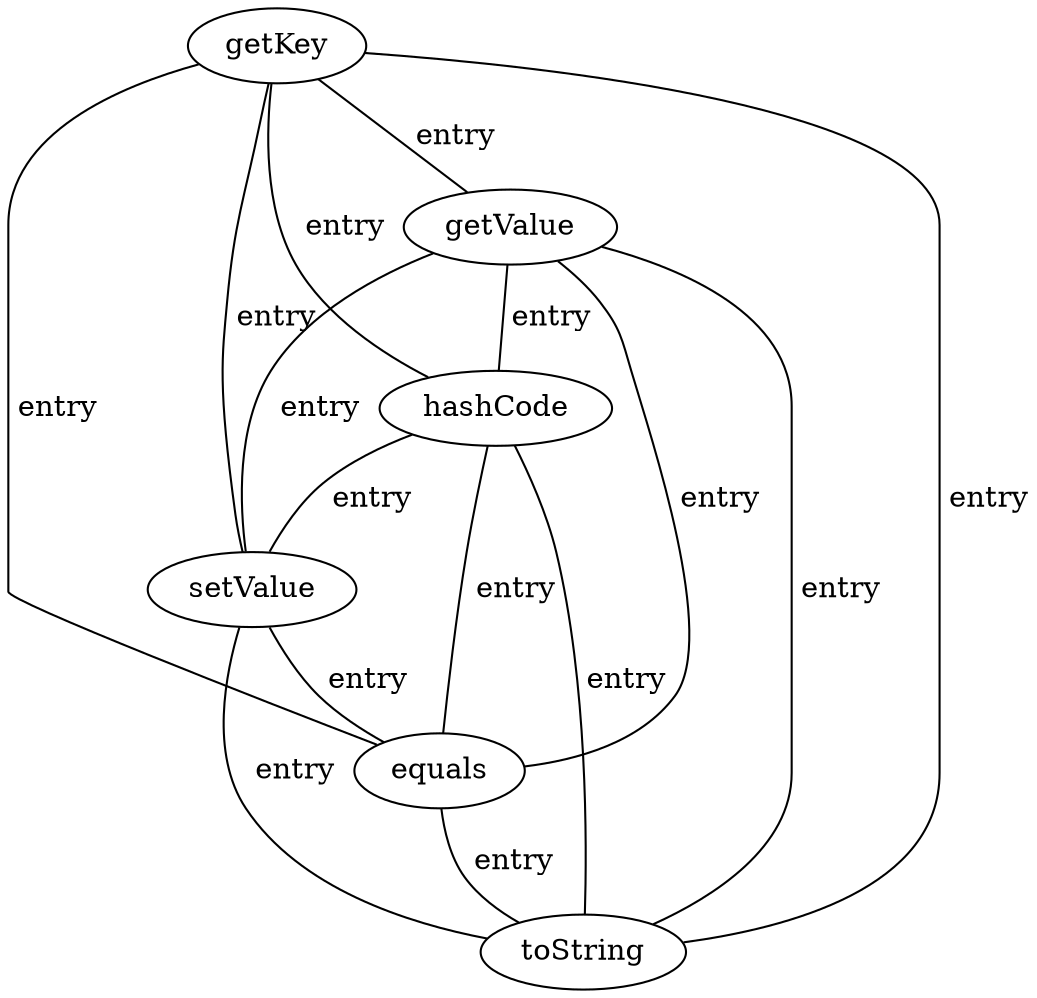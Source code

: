 digraph G {
getKey;
getValue;
hashCode;
setValue;
equals;
toString;
getKey -> getValue [label=" entry", dir=none];
getKey -> hashCode [label=" entry", dir=none];
getKey -> setValue [label=" entry", dir=none];
getKey -> equals [label=" entry", dir=none];
getKey -> toString [label=" entry", dir=none];
getValue -> hashCode [label=" entry", dir=none];
getValue -> setValue [label=" entry", dir=none];
getValue -> equals [label=" entry", dir=none];
getValue -> toString [label=" entry", dir=none];
hashCode -> setValue [label=" entry", dir=none];
hashCode -> equals [label=" entry", dir=none];
hashCode -> toString [label=" entry", dir=none];
setValue -> equals [label=" entry", dir=none];
setValue -> toString [label=" entry", dir=none];
equals -> toString [label=" entry", dir=none];
}